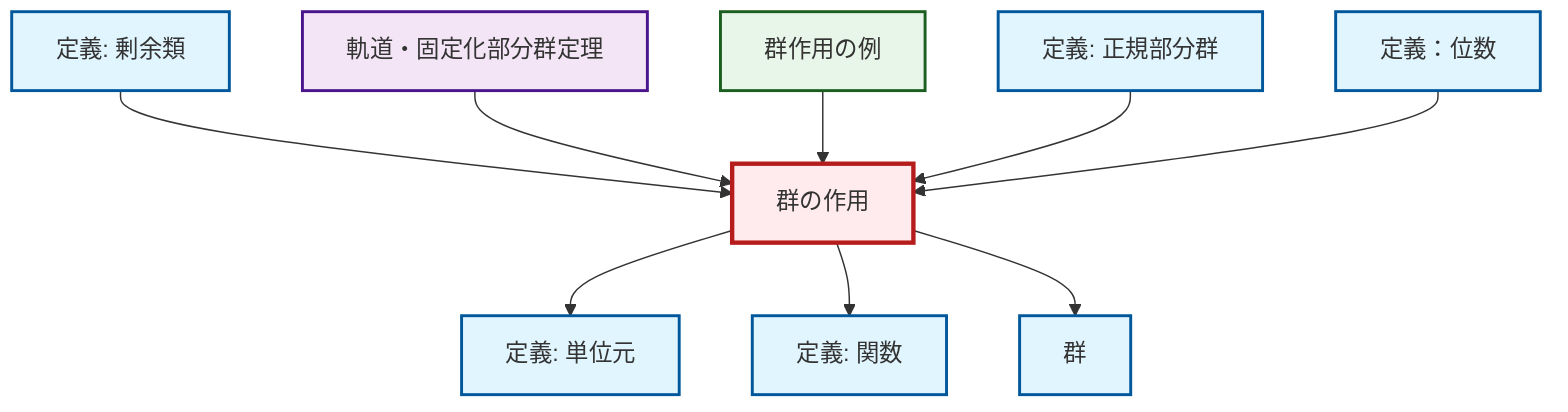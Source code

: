 graph TD
    classDef definition fill:#e1f5fe,stroke:#01579b,stroke-width:2px
    classDef theorem fill:#f3e5f5,stroke:#4a148c,stroke-width:2px
    classDef axiom fill:#fff3e0,stroke:#e65100,stroke-width:2px
    classDef example fill:#e8f5e9,stroke:#1b5e20,stroke-width:2px
    classDef current fill:#ffebee,stroke:#b71c1c,stroke-width:3px
    thm-orbit-stabilizer["軌道・固定化部分群定理"]:::theorem
    def-group["群"]:::definition
    def-normal-subgroup["定義: 正規部分群"]:::definition
    def-identity-element["定義: 単位元"]:::definition
    ex-group-action-examples["群作用の例"]:::example
    def-function["定義: 関数"]:::definition
    def-coset["定義: 剰余類"]:::definition
    def-group-action["群の作用"]:::definition
    def-order["定義：位数"]:::definition
    def-coset --> def-group-action
    thm-orbit-stabilizer --> def-group-action
    ex-group-action-examples --> def-group-action
    def-normal-subgroup --> def-group-action
    def-group-action --> def-identity-element
    def-order --> def-group-action
    def-group-action --> def-function
    def-group-action --> def-group
    class def-group-action current